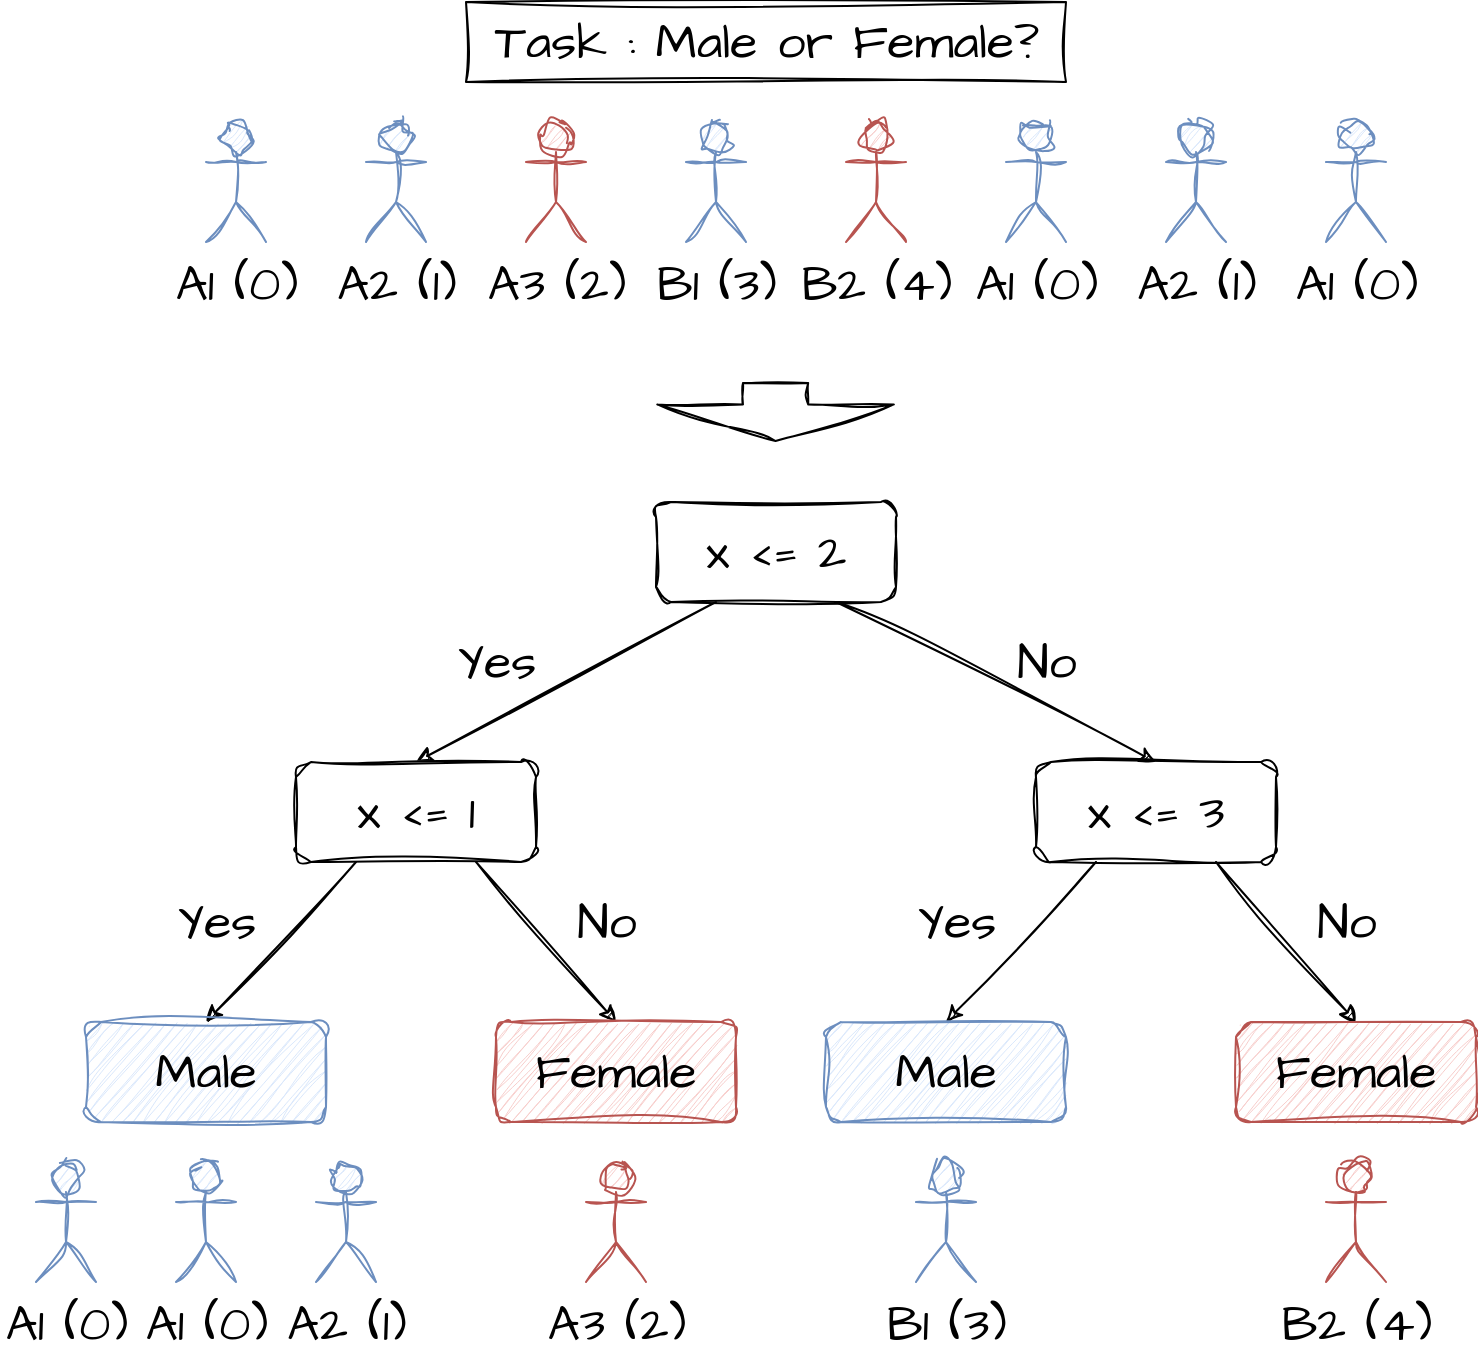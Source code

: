 <mxfile>
    <diagram id="9y9QiMT-JmHpvIgTWgzt" name="Page-1">
        <mxGraphModel dx="2183" dy="1219" grid="1" gridSize="10" guides="1" tooltips="1" connect="1" arrows="1" fold="1" page="1" pageScale="1" pageWidth="1169" pageHeight="827" math="0" shadow="0">
            <root>
                <mxCell id="0"/>
                <mxCell id="1" parent="0"/>
                <mxCell id="3" value="&lt;font face=&quot;Architects Daughter&quot;&gt;&lt;span style=&quot;font-size: 25px;&quot;&gt;Task : Male or Female?&lt;/span&gt;&lt;/font&gt;" style="text;html=1;align=center;verticalAlign=middle;resizable=0;points=[];autosize=1;strokeColor=default;fillColor=none;sketch=1;curveFitting=1;jiggle=2;" vertex="1" parent="1">
                    <mxGeometry x="415" y="60" width="300" height="40" as="geometry"/>
                </mxCell>
                <mxCell id="6" value="A1 (0)" style="shape=umlActor;verticalLabelPosition=bottom;verticalAlign=top;html=1;outlineConnect=0;sketch=1;hachureGap=4;jiggle=2;curveFitting=1;fontFamily=Architects Daughter;fontSource=https%3A%2F%2Ffonts.googleapis.com%2Fcss%3Ffamily%3DArchitects%2BDaughter;fontSize=25;fillColor=#dae8fc;strokeColor=#6c8ebf;" vertex="1" parent="1">
                    <mxGeometry x="285" y="120" width="30" height="60" as="geometry"/>
                </mxCell>
                <mxCell id="9" value="A2 (1)" style="shape=umlActor;verticalLabelPosition=bottom;verticalAlign=top;html=1;outlineConnect=0;sketch=1;hachureGap=4;jiggle=2;curveFitting=1;fontFamily=Architects Daughter;fontSource=https%3A%2F%2Ffonts.googleapis.com%2Fcss%3Ffamily%3DArchitects%2BDaughter;fontSize=25;fillColor=#dae8fc;strokeColor=#6c8ebf;" vertex="1" parent="1">
                    <mxGeometry x="365" y="120" width="30" height="60" as="geometry"/>
                </mxCell>
                <mxCell id="10" value="A1 (0)" style="shape=umlActor;verticalLabelPosition=bottom;verticalAlign=top;html=1;outlineConnect=0;sketch=1;hachureGap=4;jiggle=2;curveFitting=1;fontFamily=Architects Daughter;fontSource=https%3A%2F%2Ffonts.googleapis.com%2Fcss%3Ffamily%3DArchitects%2BDaughter;fontSize=25;fillColor=#dae8fc;strokeColor=#6c8ebf;" vertex="1" parent="1">
                    <mxGeometry x="685" y="120" width="30" height="60" as="geometry"/>
                </mxCell>
                <mxCell id="11" value="A3 (2)" style="shape=umlActor;verticalLabelPosition=bottom;verticalAlign=top;html=1;outlineConnect=0;sketch=1;hachureGap=4;jiggle=2;curveFitting=1;fontFamily=Architects Daughter;fontSource=https%3A%2F%2Ffonts.googleapis.com%2Fcss%3Ffamily%3DArchitects%2BDaughter;fontSize=25;fillColor=#f8cecc;strokeColor=#b85450;" vertex="1" parent="1">
                    <mxGeometry x="445" y="120" width="30" height="60" as="geometry"/>
                </mxCell>
                <mxCell id="12" value="B1 (3)" style="shape=umlActor;verticalLabelPosition=bottom;verticalAlign=top;html=1;outlineConnect=0;sketch=1;hachureGap=4;jiggle=2;curveFitting=1;fontFamily=Architects Daughter;fontSource=https%3A%2F%2Ffonts.googleapis.com%2Fcss%3Ffamily%3DArchitects%2BDaughter;fontSize=25;fillColor=#dae8fc;strokeColor=#6c8ebf;" vertex="1" parent="1">
                    <mxGeometry x="525" y="120" width="30" height="60" as="geometry"/>
                </mxCell>
                <mxCell id="13" value="A2 (1)" style="shape=umlActor;verticalLabelPosition=bottom;verticalAlign=top;html=1;outlineConnect=0;sketch=1;hachureGap=4;jiggle=2;curveFitting=1;fontFamily=Architects Daughter;fontSource=https%3A%2F%2Ffonts.googleapis.com%2Fcss%3Ffamily%3DArchitects%2BDaughter;fontSize=25;fillColor=#dae8fc;strokeColor=#6c8ebf;" vertex="1" parent="1">
                    <mxGeometry x="765" y="120" width="30" height="60" as="geometry"/>
                </mxCell>
                <mxCell id="14" value="B2 (4)" style="shape=umlActor;verticalLabelPosition=bottom;verticalAlign=top;html=1;outlineConnect=0;sketch=1;hachureGap=4;jiggle=2;curveFitting=1;fontFamily=Architects Daughter;fontSource=https%3A%2F%2Ffonts.googleapis.com%2Fcss%3Ffamily%3DArchitects%2BDaughter;fontSize=25;fillColor=#f8cecc;strokeColor=#b85450;" vertex="1" parent="1">
                    <mxGeometry x="605" y="120" width="30" height="60" as="geometry"/>
                </mxCell>
                <mxCell id="15" value="A1 (0)" style="shape=umlActor;verticalLabelPosition=bottom;verticalAlign=top;html=1;outlineConnect=0;sketch=1;hachureGap=4;jiggle=2;curveFitting=1;fontFamily=Architects Daughter;fontSource=https%3A%2F%2Ffonts.googleapis.com%2Fcss%3Ffamily%3DArchitects%2BDaughter;fontSize=25;fillColor=#dae8fc;strokeColor=#6c8ebf;" vertex="1" parent="1">
                    <mxGeometry x="845" y="120" width="30" height="60" as="geometry"/>
                </mxCell>
                <mxCell id="17" style="edgeStyle=none;sketch=1;hachureGap=4;jiggle=2;curveFitting=1;html=1;exitX=0.25;exitY=1;exitDx=0;exitDy=0;fontFamily=Architects Daughter;fontSource=https%3A%2F%2Ffonts.googleapis.com%2Fcss%3Ffamily%3DArchitects%2BDaughter;fontSize=25;entryX=0.5;entryY=0;entryDx=0;entryDy=0;" edge="1" parent="1" source="16" target="19">
                    <mxGeometry relative="1" as="geometry">
                        <mxPoint x="450" y="430" as="targetPoint"/>
                    </mxGeometry>
                </mxCell>
                <mxCell id="18" style="edgeStyle=none;sketch=1;hachureGap=4;jiggle=2;curveFitting=1;html=1;exitX=0.75;exitY=1;exitDx=0;exitDy=0;fontFamily=Architects Daughter;fontSource=https%3A%2F%2Ffonts.googleapis.com%2Fcss%3Ffamily%3DArchitects%2BDaughter;fontSize=25;entryX=0.5;entryY=0;entryDx=0;entryDy=0;" edge="1" parent="1" source="16" target="20">
                    <mxGeometry relative="1" as="geometry">
                        <mxPoint x="660" y="430" as="targetPoint"/>
                    </mxGeometry>
                </mxCell>
                <mxCell id="16" value="x &amp;lt;= 2" style="rounded=1;whiteSpace=wrap;html=1;sketch=1;hachureGap=4;jiggle=2;curveFitting=1;fontFamily=Architects Daughter;fontSource=https%3A%2F%2Ffonts.googleapis.com%2Fcss%3Ffamily%3DArchitects%2BDaughter;fontSize=25;" vertex="1" parent="1">
                    <mxGeometry x="510" y="310" width="120" height="50" as="geometry"/>
                </mxCell>
                <mxCell id="19" value="x &amp;lt;= 1" style="rounded=1;whiteSpace=wrap;html=1;sketch=1;hachureGap=4;jiggle=2;curveFitting=1;fontFamily=Architects Daughter;fontSource=https%3A%2F%2Ffonts.googleapis.com%2Fcss%3Ffamily%3DArchitects%2BDaughter;fontSize=25;" vertex="1" parent="1">
                    <mxGeometry x="330" y="440" width="120" height="50" as="geometry"/>
                </mxCell>
                <mxCell id="20" value="x &amp;lt;= 3" style="rounded=1;whiteSpace=wrap;html=1;sketch=1;hachureGap=4;jiggle=2;curveFitting=1;fontFamily=Architects Daughter;fontSource=https%3A%2F%2Ffonts.googleapis.com%2Fcss%3Ffamily%3DArchitects%2BDaughter;fontSize=25;" vertex="1" parent="1">
                    <mxGeometry x="700" y="440" width="120" height="50" as="geometry"/>
                </mxCell>
                <mxCell id="21" value="Yes" style="text;html=1;align=center;verticalAlign=middle;resizable=0;points=[];autosize=1;strokeColor=none;fillColor=none;fontSize=25;fontFamily=Architects Daughter;sketch=1;hachureGap=4;jiggle=2;curveFitting=1;fontSource=https%3A%2F%2Ffonts.googleapis.com%2Fcss%3Ffamily%3DArchitects%2BDaughter;" vertex="1" parent="1">
                    <mxGeometry x="400" y="370" width="60" height="40" as="geometry"/>
                </mxCell>
                <mxCell id="22" value="No" style="text;html=1;align=center;verticalAlign=middle;resizable=0;points=[];autosize=1;strokeColor=none;fillColor=none;fontSize=25;fontFamily=Architects Daughter;sketch=1;hachureGap=4;jiggle=2;curveFitting=1;fontSource=https%3A%2F%2Ffonts.googleapis.com%2Fcss%3Ffamily%3DArchitects%2BDaughter;" vertex="1" parent="1">
                    <mxGeometry x="680" y="370" width="50" height="40" as="geometry"/>
                </mxCell>
                <mxCell id="24" style="edgeStyle=none;sketch=1;hachureGap=4;jiggle=2;curveFitting=1;html=1;exitX=0.25;exitY=1;exitDx=0;exitDy=0;fontFamily=Architects Daughter;fontSource=https%3A%2F%2Ffonts.googleapis.com%2Fcss%3Ffamily%3DArchitects%2BDaughter;fontSize=25;entryX=0.5;entryY=0;entryDx=0;entryDy=0;" edge="1" parent="1" source="20" target="26">
                    <mxGeometry relative="1" as="geometry">
                        <mxPoint x="660" y="570" as="targetPoint"/>
                        <mxPoint x="730" y="490" as="sourcePoint"/>
                    </mxGeometry>
                </mxCell>
                <mxCell id="25" style="edgeStyle=none;sketch=1;hachureGap=4;jiggle=2;curveFitting=1;html=1;exitX=0.75;exitY=1;exitDx=0;exitDy=0;fontFamily=Architects Daughter;fontSource=https%3A%2F%2Ffonts.googleapis.com%2Fcss%3Ffamily%3DArchitects%2BDaughter;fontSize=25;entryX=0.5;entryY=0;entryDx=0;entryDy=0;" edge="1" parent="1" source="20" target="27">
                    <mxGeometry relative="1" as="geometry">
                        <mxPoint x="860" y="570" as="targetPoint"/>
                        <mxPoint x="790" y="490" as="sourcePoint"/>
                    </mxGeometry>
                </mxCell>
                <mxCell id="26" value="Male" style="rounded=1;whiteSpace=wrap;html=1;sketch=1;hachureGap=4;jiggle=2;curveFitting=1;fontFamily=Architects Daughter;fontSource=https%3A%2F%2Ffonts.googleapis.com%2Fcss%3Ffamily%3DArchitects%2BDaughter;fontSize=25;fillColor=#dae8fc;strokeColor=#6c8ebf;" vertex="1" parent="1">
                    <mxGeometry x="595" y="570" width="120" height="50" as="geometry"/>
                </mxCell>
                <mxCell id="27" value="Female" style="rounded=1;whiteSpace=wrap;html=1;sketch=1;hachureGap=4;jiggle=2;curveFitting=1;fontFamily=Architects Daughter;fontSource=https%3A%2F%2Ffonts.googleapis.com%2Fcss%3Ffamily%3DArchitects%2BDaughter;fontSize=25;fillColor=#f8cecc;strokeColor=#b85450;" vertex="1" parent="1">
                    <mxGeometry x="800" y="570" width="120" height="50" as="geometry"/>
                </mxCell>
                <mxCell id="28" value="B2 (4)" style="shape=umlActor;verticalLabelPosition=bottom;verticalAlign=top;html=1;outlineConnect=0;sketch=1;hachureGap=4;jiggle=2;curveFitting=1;fontFamily=Architects Daughter;fontSource=https%3A%2F%2Ffonts.googleapis.com%2Fcss%3Ffamily%3DArchitects%2BDaughter;fontSize=25;fillColor=#f8cecc;strokeColor=#b85450;" vertex="1" parent="1">
                    <mxGeometry x="845" y="640" width="30" height="60" as="geometry"/>
                </mxCell>
                <mxCell id="29" value="Yes" style="text;html=1;align=center;verticalAlign=middle;resizable=0;points=[];autosize=1;strokeColor=none;fillColor=none;fontSize=25;fontFamily=Architects Daughter;sketch=1;hachureGap=4;jiggle=2;curveFitting=1;fontSource=https%3A%2F%2Ffonts.googleapis.com%2Fcss%3Ffamily%3DArchitects%2BDaughter;" vertex="1" parent="1">
                    <mxGeometry x="630" y="500" width="60" height="40" as="geometry"/>
                </mxCell>
                <mxCell id="30" value="No" style="text;html=1;align=center;verticalAlign=middle;resizable=0;points=[];autosize=1;strokeColor=none;fillColor=none;fontSize=25;fontFamily=Architects Daughter;sketch=1;hachureGap=4;jiggle=2;curveFitting=1;fontSource=https%3A%2F%2Ffonts.googleapis.com%2Fcss%3Ffamily%3DArchitects%2BDaughter;" vertex="1" parent="1">
                    <mxGeometry x="830" y="500" width="50" height="40" as="geometry"/>
                </mxCell>
                <mxCell id="31" value="B1 (3)" style="shape=umlActor;verticalLabelPosition=bottom;verticalAlign=top;html=1;outlineConnect=0;sketch=1;hachureGap=4;jiggle=2;curveFitting=1;fontFamily=Architects Daughter;fontSource=https%3A%2F%2Ffonts.googleapis.com%2Fcss%3Ffamily%3DArchitects%2BDaughter;fontSize=25;fillColor=#dae8fc;strokeColor=#6c8ebf;" vertex="1" parent="1">
                    <mxGeometry x="640" y="640" width="30" height="60" as="geometry"/>
                </mxCell>
                <mxCell id="32" style="edgeStyle=none;sketch=1;hachureGap=4;jiggle=2;curveFitting=1;html=1;exitX=0.25;exitY=1;exitDx=0;exitDy=0;fontFamily=Architects Daughter;fontSource=https%3A%2F%2Ffonts.googleapis.com%2Fcss%3Ffamily%3DArchitects%2BDaughter;fontSize=25;entryX=0.5;entryY=0;entryDx=0;entryDy=0;" edge="1" parent="1" target="34" source="19">
                    <mxGeometry relative="1" as="geometry">
                        <mxPoint x="290" y="570" as="targetPoint"/>
                        <mxPoint x="360" y="490" as="sourcePoint"/>
                    </mxGeometry>
                </mxCell>
                <mxCell id="33" style="edgeStyle=none;sketch=1;hachureGap=4;jiggle=2;curveFitting=1;html=1;exitX=0.75;exitY=1;exitDx=0;exitDy=0;fontFamily=Architects Daughter;fontSource=https%3A%2F%2Ffonts.googleapis.com%2Fcss%3Ffamily%3DArchitects%2BDaughter;fontSize=25;entryX=0.5;entryY=0;entryDx=0;entryDy=0;" edge="1" parent="1" target="35" source="19">
                    <mxGeometry relative="1" as="geometry">
                        <mxPoint x="490" y="570" as="targetPoint"/>
                        <mxPoint x="420" y="490" as="sourcePoint"/>
                    </mxGeometry>
                </mxCell>
                <mxCell id="34" value="Male" style="rounded=1;whiteSpace=wrap;html=1;sketch=1;hachureGap=4;jiggle=2;curveFitting=1;fontFamily=Architects Daughter;fontSource=https%3A%2F%2Ffonts.googleapis.com%2Fcss%3Ffamily%3DArchitects%2BDaughter;fontSize=25;fillColor=#dae8fc;strokeColor=#6c8ebf;" vertex="1" parent="1">
                    <mxGeometry x="225" y="570" width="120" height="50" as="geometry"/>
                </mxCell>
                <mxCell id="35" value="Female" style="rounded=1;whiteSpace=wrap;html=1;sketch=1;hachureGap=4;jiggle=2;curveFitting=1;fontFamily=Architects Daughter;fontSource=https%3A%2F%2Ffonts.googleapis.com%2Fcss%3Ffamily%3DArchitects%2BDaughter;fontSize=25;fillColor=#f8cecc;strokeColor=#b85450;" vertex="1" parent="1">
                    <mxGeometry x="430" y="570" width="120" height="50" as="geometry"/>
                </mxCell>
                <mxCell id="37" value="Yes" style="text;html=1;align=center;verticalAlign=middle;resizable=0;points=[];autosize=1;strokeColor=none;fillColor=none;fontSize=25;fontFamily=Architects Daughter;sketch=1;hachureGap=4;jiggle=2;curveFitting=1;fontSource=https%3A%2F%2Ffonts.googleapis.com%2Fcss%3Ffamily%3DArchitects%2BDaughter;" vertex="1" parent="1">
                    <mxGeometry x="260" y="500" width="60" height="40" as="geometry"/>
                </mxCell>
                <mxCell id="38" value="No" style="text;html=1;align=center;verticalAlign=middle;resizable=0;points=[];autosize=1;strokeColor=none;fillColor=none;fontSize=25;fontFamily=Architects Daughter;sketch=1;hachureGap=4;jiggle=2;curveFitting=1;fontSource=https%3A%2F%2Ffonts.googleapis.com%2Fcss%3Ffamily%3DArchitects%2BDaughter;" vertex="1" parent="1">
                    <mxGeometry x="460" y="500" width="50" height="40" as="geometry"/>
                </mxCell>
                <mxCell id="42" value="A1 (0)" style="shape=umlActor;verticalLabelPosition=bottom;verticalAlign=top;html=1;outlineConnect=0;sketch=1;hachureGap=4;jiggle=2;curveFitting=1;fontFamily=Architects Daughter;fontSource=https%3A%2F%2Ffonts.googleapis.com%2Fcss%3Ffamily%3DArchitects%2BDaughter;fontSize=25;fillColor=#dae8fc;strokeColor=#6c8ebf;" vertex="1" parent="1">
                    <mxGeometry x="200" y="640" width="30" height="60" as="geometry"/>
                </mxCell>
                <mxCell id="43" value="A1 (0)" style="shape=umlActor;verticalLabelPosition=bottom;verticalAlign=top;html=1;outlineConnect=0;sketch=1;hachureGap=4;jiggle=2;curveFitting=1;fontFamily=Architects Daughter;fontSource=https%3A%2F%2Ffonts.googleapis.com%2Fcss%3Ffamily%3DArchitects%2BDaughter;fontSize=25;fillColor=#dae8fc;strokeColor=#6c8ebf;" vertex="1" parent="1">
                    <mxGeometry x="270" y="640" width="30" height="60" as="geometry"/>
                </mxCell>
                <mxCell id="44" value="A2 (1)" style="shape=umlActor;verticalLabelPosition=bottom;verticalAlign=top;html=1;outlineConnect=0;sketch=1;hachureGap=4;jiggle=2;curveFitting=1;fontFamily=Architects Daughter;fontSource=https%3A%2F%2Ffonts.googleapis.com%2Fcss%3Ffamily%3DArchitects%2BDaughter;fontSize=25;fillColor=#dae8fc;strokeColor=#6c8ebf;" vertex="1" parent="1">
                    <mxGeometry x="340" y="640" width="30" height="60" as="geometry"/>
                </mxCell>
                <mxCell id="45" value="A3 (2)" style="shape=umlActor;verticalLabelPosition=bottom;verticalAlign=top;html=1;outlineConnect=0;sketch=1;hachureGap=4;jiggle=2;curveFitting=1;fontFamily=Architects Daughter;fontSource=https%3A%2F%2Ffonts.googleapis.com%2Fcss%3Ffamily%3DArchitects%2BDaughter;fontSize=25;fillColor=#f8cecc;strokeColor=#b85450;" vertex="1" parent="1">
                    <mxGeometry x="475" y="640" width="30" height="60" as="geometry"/>
                </mxCell>
                <mxCell id="46" value="" style="shape=flexArrow;endArrow=classic;html=1;sketch=1;hachureGap=4;jiggle=2;curveFitting=1;fontFamily=Architects Daughter;fontSource=https%3A%2F%2Ffonts.googleapis.com%2Fcss%3Ffamily%3DArchitects%2BDaughter;fontSize=25;endWidth=84.658;endSize=5.759;width=32.603;" edge="1" parent="1">
                    <mxGeometry width="50" height="50" relative="1" as="geometry">
                        <mxPoint x="569.78" y="250" as="sourcePoint"/>
                        <mxPoint x="569.78" y="280" as="targetPoint"/>
                    </mxGeometry>
                </mxCell>
            </root>
        </mxGraphModel>
    </diagram>
</mxfile>
